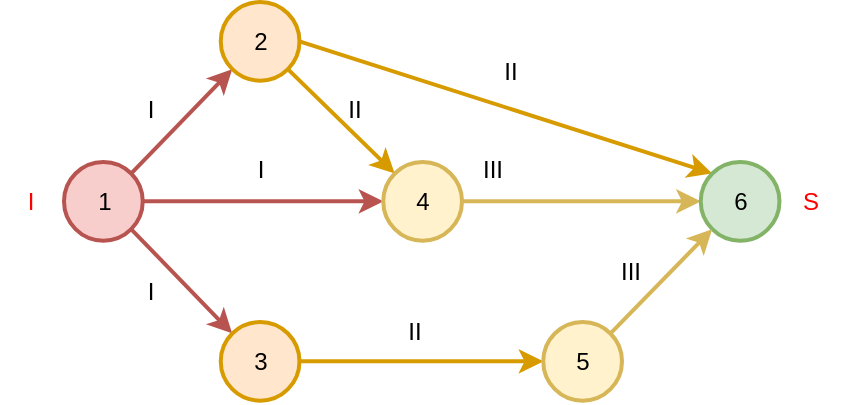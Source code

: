 <mxfile version="20.3.0" type="device"><diagram id="dBJPhfOJzrZLVDt43mVv" name="Page-1"><mxGraphModel dx="1422" dy="878" grid="1" gridSize="10" guides="1" tooltips="1" connect="1" arrows="1" fold="1" page="1" pageScale="1" pageWidth="827" pageHeight="1169" math="0" shadow="0"><root><mxCell id="0"/><mxCell id="1" parent="0"/><mxCell id="z-p0BR435quuZYPwDhB6-57" style="edgeStyle=none;rounded=0;orthogonalLoop=1;jettySize=auto;html=1;exitX=1;exitY=0.5;exitDx=0;exitDy=0;exitPerimeter=0;strokeWidth=2;fillColor=#f8cecc;strokeColor=#b85450;" parent="1" source="z-p0BR435quuZYPwDhB6-51" target="z-p0BR435quuZYPwDhB6-54" edge="1"><mxGeometry relative="1" as="geometry"/></mxCell><mxCell id="z-p0BR435quuZYPwDhB6-58" style="edgeStyle=none;rounded=0;orthogonalLoop=1;jettySize=auto;html=1;exitX=0.855;exitY=0.145;exitDx=0;exitDy=0;exitPerimeter=0;strokeWidth=2;entryX=0.145;entryY=0.855;entryDx=0;entryDy=0;entryPerimeter=0;fillColor=#f8cecc;strokeColor=#b85450;" parent="1" source="z-p0BR435quuZYPwDhB6-51" target="z-p0BR435quuZYPwDhB6-53" edge="1"><mxGeometry relative="1" as="geometry"/></mxCell><mxCell id="z-p0BR435quuZYPwDhB6-62" style="edgeStyle=none;rounded=0;orthogonalLoop=1;jettySize=auto;html=1;exitX=0.855;exitY=0.855;exitDx=0;exitDy=0;exitPerimeter=0;entryX=0.145;entryY=0.145;entryDx=0;entryDy=0;entryPerimeter=0;strokeWidth=2;fillColor=#f8cecc;strokeColor=#b85450;" parent="1" source="z-p0BR435quuZYPwDhB6-51" target="z-p0BR435quuZYPwDhB6-52" edge="1"><mxGeometry relative="1" as="geometry"/></mxCell><mxCell id="z-p0BR435quuZYPwDhB6-51" value="1" style="verticalLabelPosition=middle;verticalAlign=middle;html=1;shape=mxgraph.flowchart.on-page_reference;strokeWidth=2;labelPosition=center;align=center;fillColor=#f8cecc;strokeColor=#b85450;" parent="1" vertex="1"><mxGeometry x="81" y="469" width="39.37" height="39.37" as="geometry"/></mxCell><mxCell id="z-p0BR435quuZYPwDhB6-63" style="edgeStyle=none;rounded=0;orthogonalLoop=1;jettySize=auto;html=1;exitX=1;exitY=0.5;exitDx=0;exitDy=0;exitPerimeter=0;entryX=0;entryY=0.5;entryDx=0;entryDy=0;entryPerimeter=0;strokeWidth=2;fillColor=#ffe6cc;strokeColor=#d79b00;" parent="1" source="z-p0BR435quuZYPwDhB6-52" target="z-p0BR435quuZYPwDhB6-56" edge="1"><mxGeometry relative="1" as="geometry"/></mxCell><mxCell id="z-p0BR435quuZYPwDhB6-52" value="3" style="verticalLabelPosition=middle;verticalAlign=middle;html=1;shape=mxgraph.flowchart.on-page_reference;strokeWidth=2;labelPosition=center;align=center;fillColor=#ffe6cc;strokeColor=#d79b00;" parent="1" vertex="1"><mxGeometry x="159.37" y="549" width="39.37" height="39.37" as="geometry"/></mxCell><mxCell id="z-p0BR435quuZYPwDhB6-59" style="edgeStyle=none;rounded=0;orthogonalLoop=1;jettySize=auto;html=1;exitX=0.855;exitY=0.855;exitDx=0;exitDy=0;exitPerimeter=0;strokeWidth=2;entryX=0.145;entryY=0.145;entryDx=0;entryDy=0;entryPerimeter=0;fillColor=#ffe6cc;strokeColor=#d79b00;" parent="1" source="z-p0BR435quuZYPwDhB6-53" target="z-p0BR435quuZYPwDhB6-54" edge="1"><mxGeometry relative="1" as="geometry"/></mxCell><mxCell id="z-p0BR435quuZYPwDhB6-60" style="edgeStyle=none;rounded=0;orthogonalLoop=1;jettySize=auto;html=1;exitX=1;exitY=0.5;exitDx=0;exitDy=0;exitPerimeter=0;entryX=0.145;entryY=0.145;entryDx=0;entryDy=0;entryPerimeter=0;strokeWidth=2;fillColor=#ffe6cc;strokeColor=#d79b00;" parent="1" source="z-p0BR435quuZYPwDhB6-53" target="z-p0BR435quuZYPwDhB6-55" edge="1"><mxGeometry relative="1" as="geometry"/></mxCell><mxCell id="z-p0BR435quuZYPwDhB6-53" value="2" style="verticalLabelPosition=middle;verticalAlign=middle;html=1;shape=mxgraph.flowchart.on-page_reference;strokeWidth=2;labelPosition=center;align=center;fillColor=#ffe6cc;strokeColor=#d79b00;" parent="1" vertex="1"><mxGeometry x="159.37" y="389" width="39.37" height="39.37" as="geometry"/></mxCell><mxCell id="z-p0BR435quuZYPwDhB6-61" style="edgeStyle=none;rounded=0;orthogonalLoop=1;jettySize=auto;html=1;exitX=1;exitY=0.5;exitDx=0;exitDy=0;exitPerimeter=0;entryX=0;entryY=0.5;entryDx=0;entryDy=0;entryPerimeter=0;strokeWidth=2;fillColor=#fff2cc;strokeColor=#d6b656;" parent="1" source="z-p0BR435quuZYPwDhB6-54" target="z-p0BR435quuZYPwDhB6-55" edge="1"><mxGeometry relative="1" as="geometry"/></mxCell><mxCell id="z-p0BR435quuZYPwDhB6-54" value="4" style="verticalLabelPosition=middle;verticalAlign=middle;html=1;shape=mxgraph.flowchart.on-page_reference;strokeWidth=2;labelPosition=center;align=center;fillColor=#fff2cc;strokeColor=#d6b656;" parent="1" vertex="1"><mxGeometry x="240.63" y="469" width="39.37" height="39.37" as="geometry"/></mxCell><mxCell id="z-p0BR435quuZYPwDhB6-55" value="6" style="verticalLabelPosition=middle;verticalAlign=middle;html=1;shape=mxgraph.flowchart.on-page_reference;strokeWidth=2;labelPosition=center;align=center;fillColor=#d5e8d4;strokeColor=#82b366;" parent="1" vertex="1"><mxGeometry x="399.37" y="469" width="39.37" height="39.37" as="geometry"/></mxCell><mxCell id="z-p0BR435quuZYPwDhB6-64" style="edgeStyle=none;rounded=0;orthogonalLoop=1;jettySize=auto;html=1;exitX=0.855;exitY=0.145;exitDx=0;exitDy=0;exitPerimeter=0;entryX=0.145;entryY=0.855;entryDx=0;entryDy=0;entryPerimeter=0;strokeWidth=2;fillColor=#fff2cc;strokeColor=#d6b656;" parent="1" source="z-p0BR435quuZYPwDhB6-56" target="z-p0BR435quuZYPwDhB6-55" edge="1"><mxGeometry relative="1" as="geometry"/></mxCell><mxCell id="z-p0BR435quuZYPwDhB6-56" value="5" style="verticalLabelPosition=middle;verticalAlign=middle;html=1;shape=mxgraph.flowchart.on-page_reference;strokeWidth=2;labelPosition=center;align=center;fillColor=#fff2cc;strokeColor=#d6b656;" parent="1" vertex="1"><mxGeometry x="320.63" y="549" width="39.37" height="39.37" as="geometry"/></mxCell><mxCell id="z-p0BR435quuZYPwDhB6-65" value="I" style="text;html=1;align=center;verticalAlign=middle;resizable=0;points=[];autosize=1;strokeColor=none;fillColor=none;" parent="1" vertex="1"><mxGeometry x="109.37" y="428.37" width="30" height="30" as="geometry"/></mxCell><mxCell id="z-p0BR435quuZYPwDhB6-66" value="I" style="text;html=1;align=center;verticalAlign=middle;resizable=0;points=[];autosize=1;strokeColor=none;fillColor=none;" parent="1" vertex="1"><mxGeometry x="164.05" y="458.37" width="30" height="30" as="geometry"/></mxCell><mxCell id="z-p0BR435quuZYPwDhB6-67" value="I" style="text;html=1;align=center;verticalAlign=middle;resizable=0;points=[];autosize=1;strokeColor=none;fillColor=none;" parent="1" vertex="1"><mxGeometry x="109.37" y="519" width="30" height="30" as="geometry"/></mxCell><mxCell id="z-p0BR435quuZYPwDhB6-68" value="II" style="text;html=1;align=center;verticalAlign=middle;resizable=0;points=[];autosize=1;strokeColor=none;fillColor=none;" parent="1" vertex="1"><mxGeometry x="210.63" y="428.37" width="30" height="30" as="geometry"/></mxCell><mxCell id="z-p0BR435quuZYPwDhB6-69" value="III" style="text;html=1;align=center;verticalAlign=middle;resizable=0;points=[];autosize=1;strokeColor=none;fillColor=none;" parent="1" vertex="1"><mxGeometry x="280" y="458.37" width="30" height="30" as="geometry"/></mxCell><mxCell id="z-p0BR435quuZYPwDhB6-70" value="II" style="text;html=1;align=center;verticalAlign=middle;resizable=0;points=[];autosize=1;strokeColor=none;fillColor=none;" parent="1" vertex="1"><mxGeometry x="240.63" y="539" width="30" height="30" as="geometry"/></mxCell><mxCell id="z-p0BR435quuZYPwDhB6-71" value="III" style="text;html=1;align=center;verticalAlign=middle;resizable=0;points=[];autosize=1;strokeColor=none;fillColor=none;" parent="1" vertex="1"><mxGeometry x="349.37" y="509" width="30" height="30" as="geometry"/></mxCell><mxCell id="z-p0BR435quuZYPwDhB6-72" value="II" style="text;html=1;align=center;verticalAlign=middle;resizable=0;points=[];autosize=1;strokeColor=none;fillColor=none;" parent="1" vertex="1"><mxGeometry x="289.37" y="409" width="30" height="30" as="geometry"/></mxCell><mxCell id="z-p0BR435quuZYPwDhB6-76" value="I" style="text;html=1;align=center;verticalAlign=middle;resizable=0;points=[];autosize=1;strokeColor=none;fillColor=none;fontColor=#FF0000;" parent="1" vertex="1"><mxGeometry x="49.37" y="473.69" width="30" height="30" as="geometry"/></mxCell><mxCell id="z-p0BR435quuZYPwDhB6-77" value="S" style="text;html=1;align=center;verticalAlign=middle;resizable=0;points=[];autosize=1;strokeColor=none;fillColor=none;fontColor=#FF0000;" parent="1" vertex="1"><mxGeometry x="438.74" y="473.69" width="30" height="30" as="geometry"/></mxCell></root></mxGraphModel></diagram></mxfile>